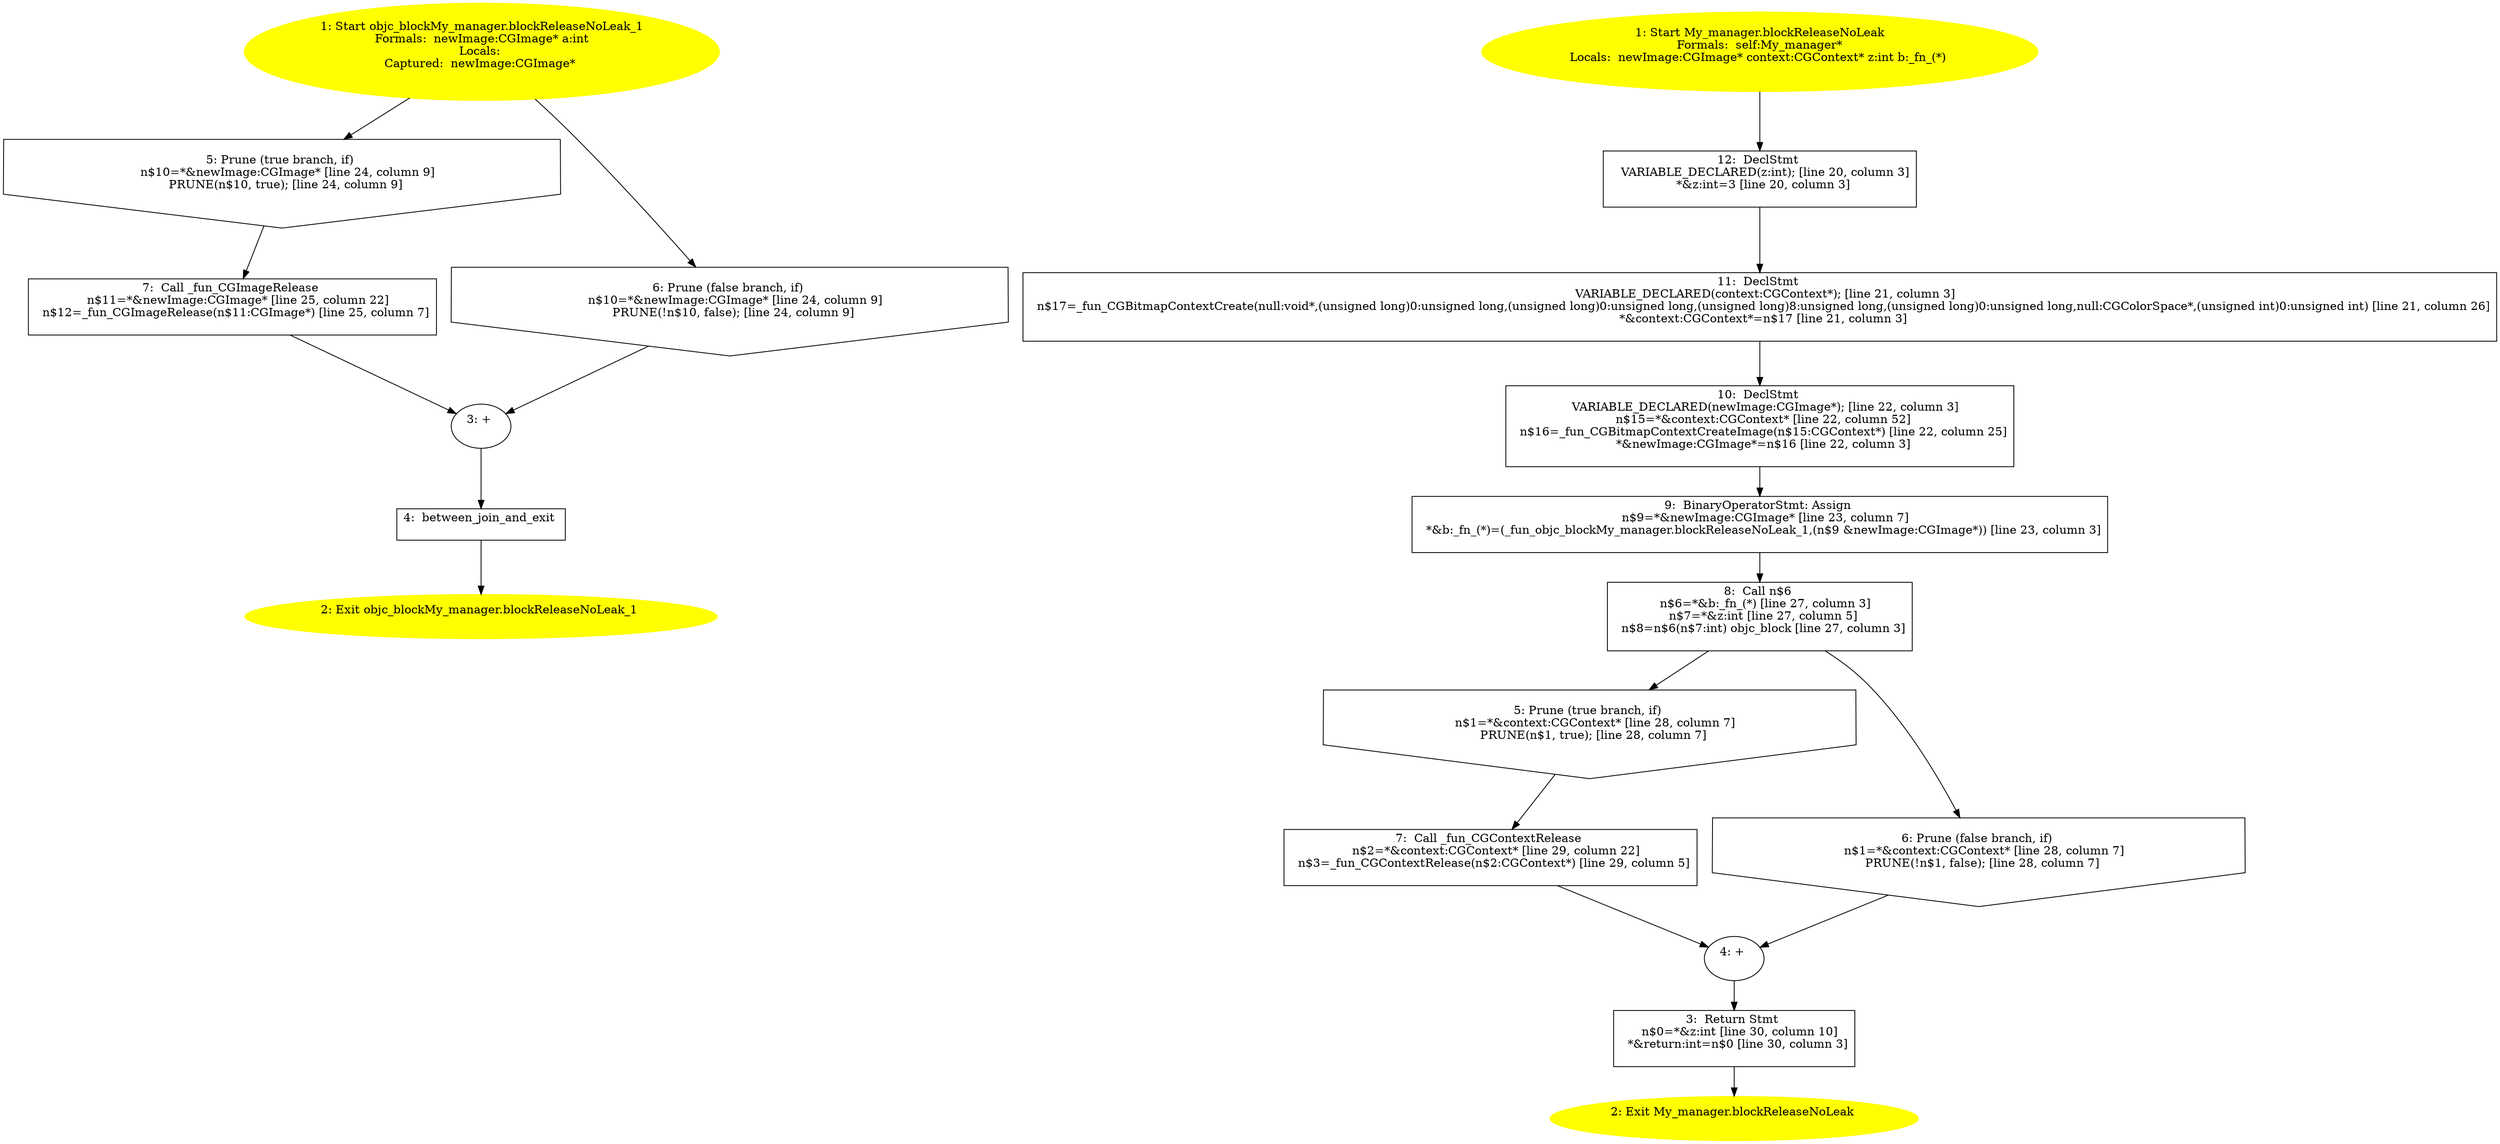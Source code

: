 /* @generated */
digraph cfg {
"objc_blockMy_manager.blockReleaseNoLeak_1(struct CGImage).d2039f8bbb0530575d5ff258d059d268_1" [label="1: Start objc_blockMy_manager.blockReleaseNoLeak_1\nFormals:  newImage:CGImage* a:int\nLocals: \nCaptured:  newImage:CGImage* \n  " color=yellow style=filled]
	

	 "objc_blockMy_manager.blockReleaseNoLeak_1(struct CGImage).d2039f8bbb0530575d5ff258d059d268_1" -> "objc_blockMy_manager.blockReleaseNoLeak_1(struct CGImage).d2039f8bbb0530575d5ff258d059d268_5" ;
	 "objc_blockMy_manager.blockReleaseNoLeak_1(struct CGImage).d2039f8bbb0530575d5ff258d059d268_1" -> "objc_blockMy_manager.blockReleaseNoLeak_1(struct CGImage).d2039f8bbb0530575d5ff258d059d268_6" ;
"objc_blockMy_manager.blockReleaseNoLeak_1(struct CGImage).d2039f8bbb0530575d5ff258d059d268_2" [label="2: Exit objc_blockMy_manager.blockReleaseNoLeak_1 \n  " color=yellow style=filled]
	

"objc_blockMy_manager.blockReleaseNoLeak_1(struct CGImage).d2039f8bbb0530575d5ff258d059d268_3" [label="3: + \n  " ]
	

	 "objc_blockMy_manager.blockReleaseNoLeak_1(struct CGImage).d2039f8bbb0530575d5ff258d059d268_3" -> "objc_blockMy_manager.blockReleaseNoLeak_1(struct CGImage).d2039f8bbb0530575d5ff258d059d268_4" ;
"objc_blockMy_manager.blockReleaseNoLeak_1(struct CGImage).d2039f8bbb0530575d5ff258d059d268_4" [label="4:  between_join_and_exit \n  " shape="box"]
	

	 "objc_blockMy_manager.blockReleaseNoLeak_1(struct CGImage).d2039f8bbb0530575d5ff258d059d268_4" -> "objc_blockMy_manager.blockReleaseNoLeak_1(struct CGImage).d2039f8bbb0530575d5ff258d059d268_2" ;
"objc_blockMy_manager.blockReleaseNoLeak_1(struct CGImage).d2039f8bbb0530575d5ff258d059d268_5" [label="5: Prune (true branch, if) \n   n$10=*&newImage:CGImage* [line 24, column 9]\n  PRUNE(n$10, true); [line 24, column 9]\n " shape="invhouse"]
	

	 "objc_blockMy_manager.blockReleaseNoLeak_1(struct CGImage).d2039f8bbb0530575d5ff258d059d268_5" -> "objc_blockMy_manager.blockReleaseNoLeak_1(struct CGImage).d2039f8bbb0530575d5ff258d059d268_7" ;
"objc_blockMy_manager.blockReleaseNoLeak_1(struct CGImage).d2039f8bbb0530575d5ff258d059d268_6" [label="6: Prune (false branch, if) \n   n$10=*&newImage:CGImage* [line 24, column 9]\n  PRUNE(!n$10, false); [line 24, column 9]\n " shape="invhouse"]
	

	 "objc_blockMy_manager.blockReleaseNoLeak_1(struct CGImage).d2039f8bbb0530575d5ff258d059d268_6" -> "objc_blockMy_manager.blockReleaseNoLeak_1(struct CGImage).d2039f8bbb0530575d5ff258d059d268_3" ;
"objc_blockMy_manager.blockReleaseNoLeak_1(struct CGImage).d2039f8bbb0530575d5ff258d059d268_7" [label="7:  Call _fun_CGImageRelease \n   n$11=*&newImage:CGImage* [line 25, column 22]\n  n$12=_fun_CGImageRelease(n$11:CGImage*) [line 25, column 7]\n " shape="box"]
	

	 "objc_blockMy_manager.blockReleaseNoLeak_1(struct CGImage).d2039f8bbb0530575d5ff258d059d268_7" -> "objc_blockMy_manager.blockReleaseNoLeak_1(struct CGImage).d2039f8bbb0530575d5ff258d059d268_3" ;
"blockReleaseNoLeak#My_manager#instance.0c48f80f024250b18a529440f1313af6_1" [label="1: Start My_manager.blockReleaseNoLeak\nFormals:  self:My_manager*\nLocals:  newImage:CGImage* context:CGContext* z:int b:_fn_(*) \n  " color=yellow style=filled]
	

	 "blockReleaseNoLeak#My_manager#instance.0c48f80f024250b18a529440f1313af6_1" -> "blockReleaseNoLeak#My_manager#instance.0c48f80f024250b18a529440f1313af6_12" ;
"blockReleaseNoLeak#My_manager#instance.0c48f80f024250b18a529440f1313af6_2" [label="2: Exit My_manager.blockReleaseNoLeak \n  " color=yellow style=filled]
	

"blockReleaseNoLeak#My_manager#instance.0c48f80f024250b18a529440f1313af6_3" [label="3:  Return Stmt \n   n$0=*&z:int [line 30, column 10]\n  *&return:int=n$0 [line 30, column 3]\n " shape="box"]
	

	 "blockReleaseNoLeak#My_manager#instance.0c48f80f024250b18a529440f1313af6_3" -> "blockReleaseNoLeak#My_manager#instance.0c48f80f024250b18a529440f1313af6_2" ;
"blockReleaseNoLeak#My_manager#instance.0c48f80f024250b18a529440f1313af6_4" [label="4: + \n  " ]
	

	 "blockReleaseNoLeak#My_manager#instance.0c48f80f024250b18a529440f1313af6_4" -> "blockReleaseNoLeak#My_manager#instance.0c48f80f024250b18a529440f1313af6_3" ;
"blockReleaseNoLeak#My_manager#instance.0c48f80f024250b18a529440f1313af6_5" [label="5: Prune (true branch, if) \n   n$1=*&context:CGContext* [line 28, column 7]\n  PRUNE(n$1, true); [line 28, column 7]\n " shape="invhouse"]
	

	 "blockReleaseNoLeak#My_manager#instance.0c48f80f024250b18a529440f1313af6_5" -> "blockReleaseNoLeak#My_manager#instance.0c48f80f024250b18a529440f1313af6_7" ;
"blockReleaseNoLeak#My_manager#instance.0c48f80f024250b18a529440f1313af6_6" [label="6: Prune (false branch, if) \n   n$1=*&context:CGContext* [line 28, column 7]\n  PRUNE(!n$1, false); [line 28, column 7]\n " shape="invhouse"]
	

	 "blockReleaseNoLeak#My_manager#instance.0c48f80f024250b18a529440f1313af6_6" -> "blockReleaseNoLeak#My_manager#instance.0c48f80f024250b18a529440f1313af6_4" ;
"blockReleaseNoLeak#My_manager#instance.0c48f80f024250b18a529440f1313af6_7" [label="7:  Call _fun_CGContextRelease \n   n$2=*&context:CGContext* [line 29, column 22]\n  n$3=_fun_CGContextRelease(n$2:CGContext*) [line 29, column 5]\n " shape="box"]
	

	 "blockReleaseNoLeak#My_manager#instance.0c48f80f024250b18a529440f1313af6_7" -> "blockReleaseNoLeak#My_manager#instance.0c48f80f024250b18a529440f1313af6_4" ;
"blockReleaseNoLeak#My_manager#instance.0c48f80f024250b18a529440f1313af6_8" [label="8:  Call n$6 \n   n$6=*&b:_fn_(*) [line 27, column 3]\n  n$7=*&z:int [line 27, column 5]\n  n$8=n$6(n$7:int) objc_block [line 27, column 3]\n " shape="box"]
	

	 "blockReleaseNoLeak#My_manager#instance.0c48f80f024250b18a529440f1313af6_8" -> "blockReleaseNoLeak#My_manager#instance.0c48f80f024250b18a529440f1313af6_5" ;
	 "blockReleaseNoLeak#My_manager#instance.0c48f80f024250b18a529440f1313af6_8" -> "blockReleaseNoLeak#My_manager#instance.0c48f80f024250b18a529440f1313af6_6" ;
"blockReleaseNoLeak#My_manager#instance.0c48f80f024250b18a529440f1313af6_9" [label="9:  BinaryOperatorStmt: Assign \n   n$9=*&newImage:CGImage* [line 23, column 7]\n  *&b:_fn_(*)=(_fun_objc_blockMy_manager.blockReleaseNoLeak_1,(n$9 &newImage:CGImage*)) [line 23, column 3]\n " shape="box"]
	

	 "blockReleaseNoLeak#My_manager#instance.0c48f80f024250b18a529440f1313af6_9" -> "blockReleaseNoLeak#My_manager#instance.0c48f80f024250b18a529440f1313af6_8" ;
"blockReleaseNoLeak#My_manager#instance.0c48f80f024250b18a529440f1313af6_10" [label="10:  DeclStmt \n   VARIABLE_DECLARED(newImage:CGImage*); [line 22, column 3]\n  n$15=*&context:CGContext* [line 22, column 52]\n  n$16=_fun_CGBitmapContextCreateImage(n$15:CGContext*) [line 22, column 25]\n  *&newImage:CGImage*=n$16 [line 22, column 3]\n " shape="box"]
	

	 "blockReleaseNoLeak#My_manager#instance.0c48f80f024250b18a529440f1313af6_10" -> "blockReleaseNoLeak#My_manager#instance.0c48f80f024250b18a529440f1313af6_9" ;
"blockReleaseNoLeak#My_manager#instance.0c48f80f024250b18a529440f1313af6_11" [label="11:  DeclStmt \n   VARIABLE_DECLARED(context:CGContext*); [line 21, column 3]\n  n$17=_fun_CGBitmapContextCreate(null:void*,(unsigned long)0:unsigned long,(unsigned long)0:unsigned long,(unsigned long)8:unsigned long,(unsigned long)0:unsigned long,null:CGColorSpace*,(unsigned int)0:unsigned int) [line 21, column 26]\n  *&context:CGContext*=n$17 [line 21, column 3]\n " shape="box"]
	

	 "blockReleaseNoLeak#My_manager#instance.0c48f80f024250b18a529440f1313af6_11" -> "blockReleaseNoLeak#My_manager#instance.0c48f80f024250b18a529440f1313af6_10" ;
"blockReleaseNoLeak#My_manager#instance.0c48f80f024250b18a529440f1313af6_12" [label="12:  DeclStmt \n   VARIABLE_DECLARED(z:int); [line 20, column 3]\n  *&z:int=3 [line 20, column 3]\n " shape="box"]
	

	 "blockReleaseNoLeak#My_manager#instance.0c48f80f024250b18a529440f1313af6_12" -> "blockReleaseNoLeak#My_manager#instance.0c48f80f024250b18a529440f1313af6_11" ;
}
